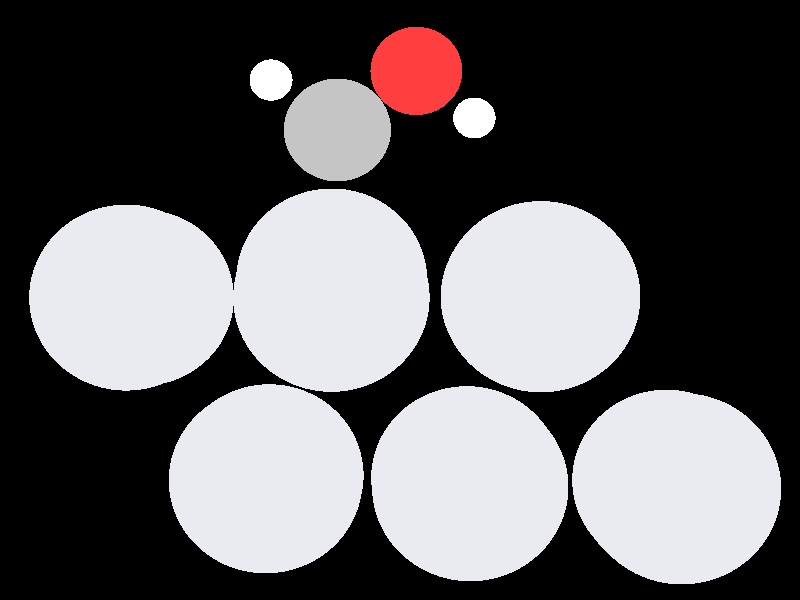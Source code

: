 #include "colors.inc"
#include "finish.inc"

global_settings {assumed_gamma 1 max_trace_level 6}
background {color White transmit 1.0}
camera {perspective
  right -9.32*x up 7.28*y
  direction 100.00*z
  location <0,0,100.00> look_at <0,0,0>}


light_source {<  2.00,   3.00,  40.00> color White
  area_light <0.70, 0, 0>, <0, 0.70, 0>, 3, 3
  adaptive 1 jitter}
// no fog
#declare simple = finish {phong 0.7}
#declare pale = finish {ambient 0.5 diffuse 0.85 roughness 0.001 specular 0.200 }
#declare intermediate = finish {ambient 0.3 diffuse 0.6 specular 0.1 roughness 0.04}
#declare vmd = finish {ambient 0.0 diffuse 0.65 phong 0.1 phong_size 40.0 specular 0.5 }
#declare jmol = finish {ambient 0.2 diffuse 0.6 specular 1 roughness 0.001 metallic}
#declare ase2 = finish {ambient 0.05 brilliance 3 diffuse 0.6 metallic specular 0.7 roughness 0.04 reflection 0.15}
#declare ase3 = finish {ambient 0.15 brilliance 2 diffuse 0.6 metallic specular 1.0 roughness 0.001 reflection 0.0}
#declare glass = finish {ambient 0.05 diffuse 0.3 specular 1.0 roughness 0.001}
#declare glass2 = finish {ambient 0.01 diffuse 0.3 specular 1.0 reflection 0.25 roughness 0.001}
#declare Rcell = 0.050;
#declare Rbond = 0.100;

#macro atom(LOC, R, COL, TRANS, FIN)
  sphere{LOC, R texture{pigment{color COL transmit TRANS} finish{FIN}}}
#end
#macro constrain(LOC, R, COL, TRANS FIN)
union{torus{R, Rcell rotate 45*z texture{pigment{color COL transmit TRANS} finish{FIN}}}
     torus{R, Rcell rotate -45*z texture{pigment{color COL transmit TRANS} finish{FIN}}}
     translate LOC}
#end

// no cell vertices
atom(< -1.62,  -2.31,  -8.48>, 1.16, rgb <0.82, 0.82, 0.88>, 0.0, ase3) // #0
atom(< -1.61,  -2.24,  -5.63>, 1.16, rgb <0.82, 0.82, 0.88>, 0.0, ase3) // #1
atom(< -1.61,  -2.25,  -2.85>, 1.16, rgb <0.82, 0.82, 0.88>, 0.0, ase3) // #2
atom(<  0.83,  -2.29,  -7.07>, 1.16, rgb <0.82, 0.82, 0.88>, 0.0, ase3) // #3
atom(<  0.81,  -2.25,  -4.24>, 1.16, rgb <0.82, 0.82, 0.88>, 0.0, ase3) // #4
atom(<  0.83,  -2.30,  -1.41>, 1.16, rgb <0.82, 0.82, 0.88>, 0.0, ase3) // #5
atom(<  3.28,  -2.31,  -5.66>, 1.16, rgb <0.82, 0.82, 0.88>, 0.0, ase3) // #6
atom(<  3.28,  -2.31,  -2.83>, 1.16, rgb <0.82, 0.82, 0.88>, 0.0, ase3) // #7
atom(<  3.28,  -2.29,   0.00>, 1.16, rgb <0.82, 0.82, 0.88>, 0.0, ase3) // #8
atom(< -3.26,   0.03,  -8.49>, 1.16, rgb <0.82, 0.82, 0.88>, 0.0, ase3) // #9
atom(< -3.28,   0.03,  -5.68>, 1.16, rgb <0.82, 0.82, 0.88>, 0.0, ase3) // #10
atom(< -3.28,   0.03,  -2.81>, 1.16, rgb <0.82, 0.82, 0.88>, 0.0, ase3) // #11
atom(< -0.81,   0.03,  -7.10>, 1.16, rgb <0.82, 0.82, 0.88>, 0.0, ase3) // #12
atom(< -0.83,   0.25,  -4.25>, 1.16, rgb <0.82, 0.82, 0.88>, 0.0, ase3) // #13
atom(< -0.81,   0.03,  -1.39>, 1.16, rgb <0.82, 0.82, 0.88>, 0.0, ase3) // #14
atom(<  1.66,   0.04,  -5.67>, 1.16, rgb <0.82, 0.82, 0.88>, 0.0, ase3) // #15
atom(<  1.66,   0.02,  -2.82>, 1.16, rgb <0.82, 0.82, 0.88>, 0.0, ase3) // #16
atom(<  1.64,   0.04,  -0.00>, 1.16, rgb <0.82, 0.82, 0.88>, 0.0, ase3) // #17
atom(< -0.76,   2.15,  -4.23>, 0.65, rgb <0.56, 0.56, 0.56>, 0.0, ase3) // #18
atom(< -1.56,   2.77,  -3.81>, 0.26, rgb <1.00, 1.00, 1.00>, 0.0, ase3) // #19
atom(<  0.91,   2.32,  -5.07>, 0.26, rgb <1.00, 1.00, 1.00>, 0.0, ase3) // #20
atom(<  0.20,   2.91,  -4.70>, 0.56, rgb <1.00, 0.05, 0.05>, 0.0, ase3) // #21

// no constraints
